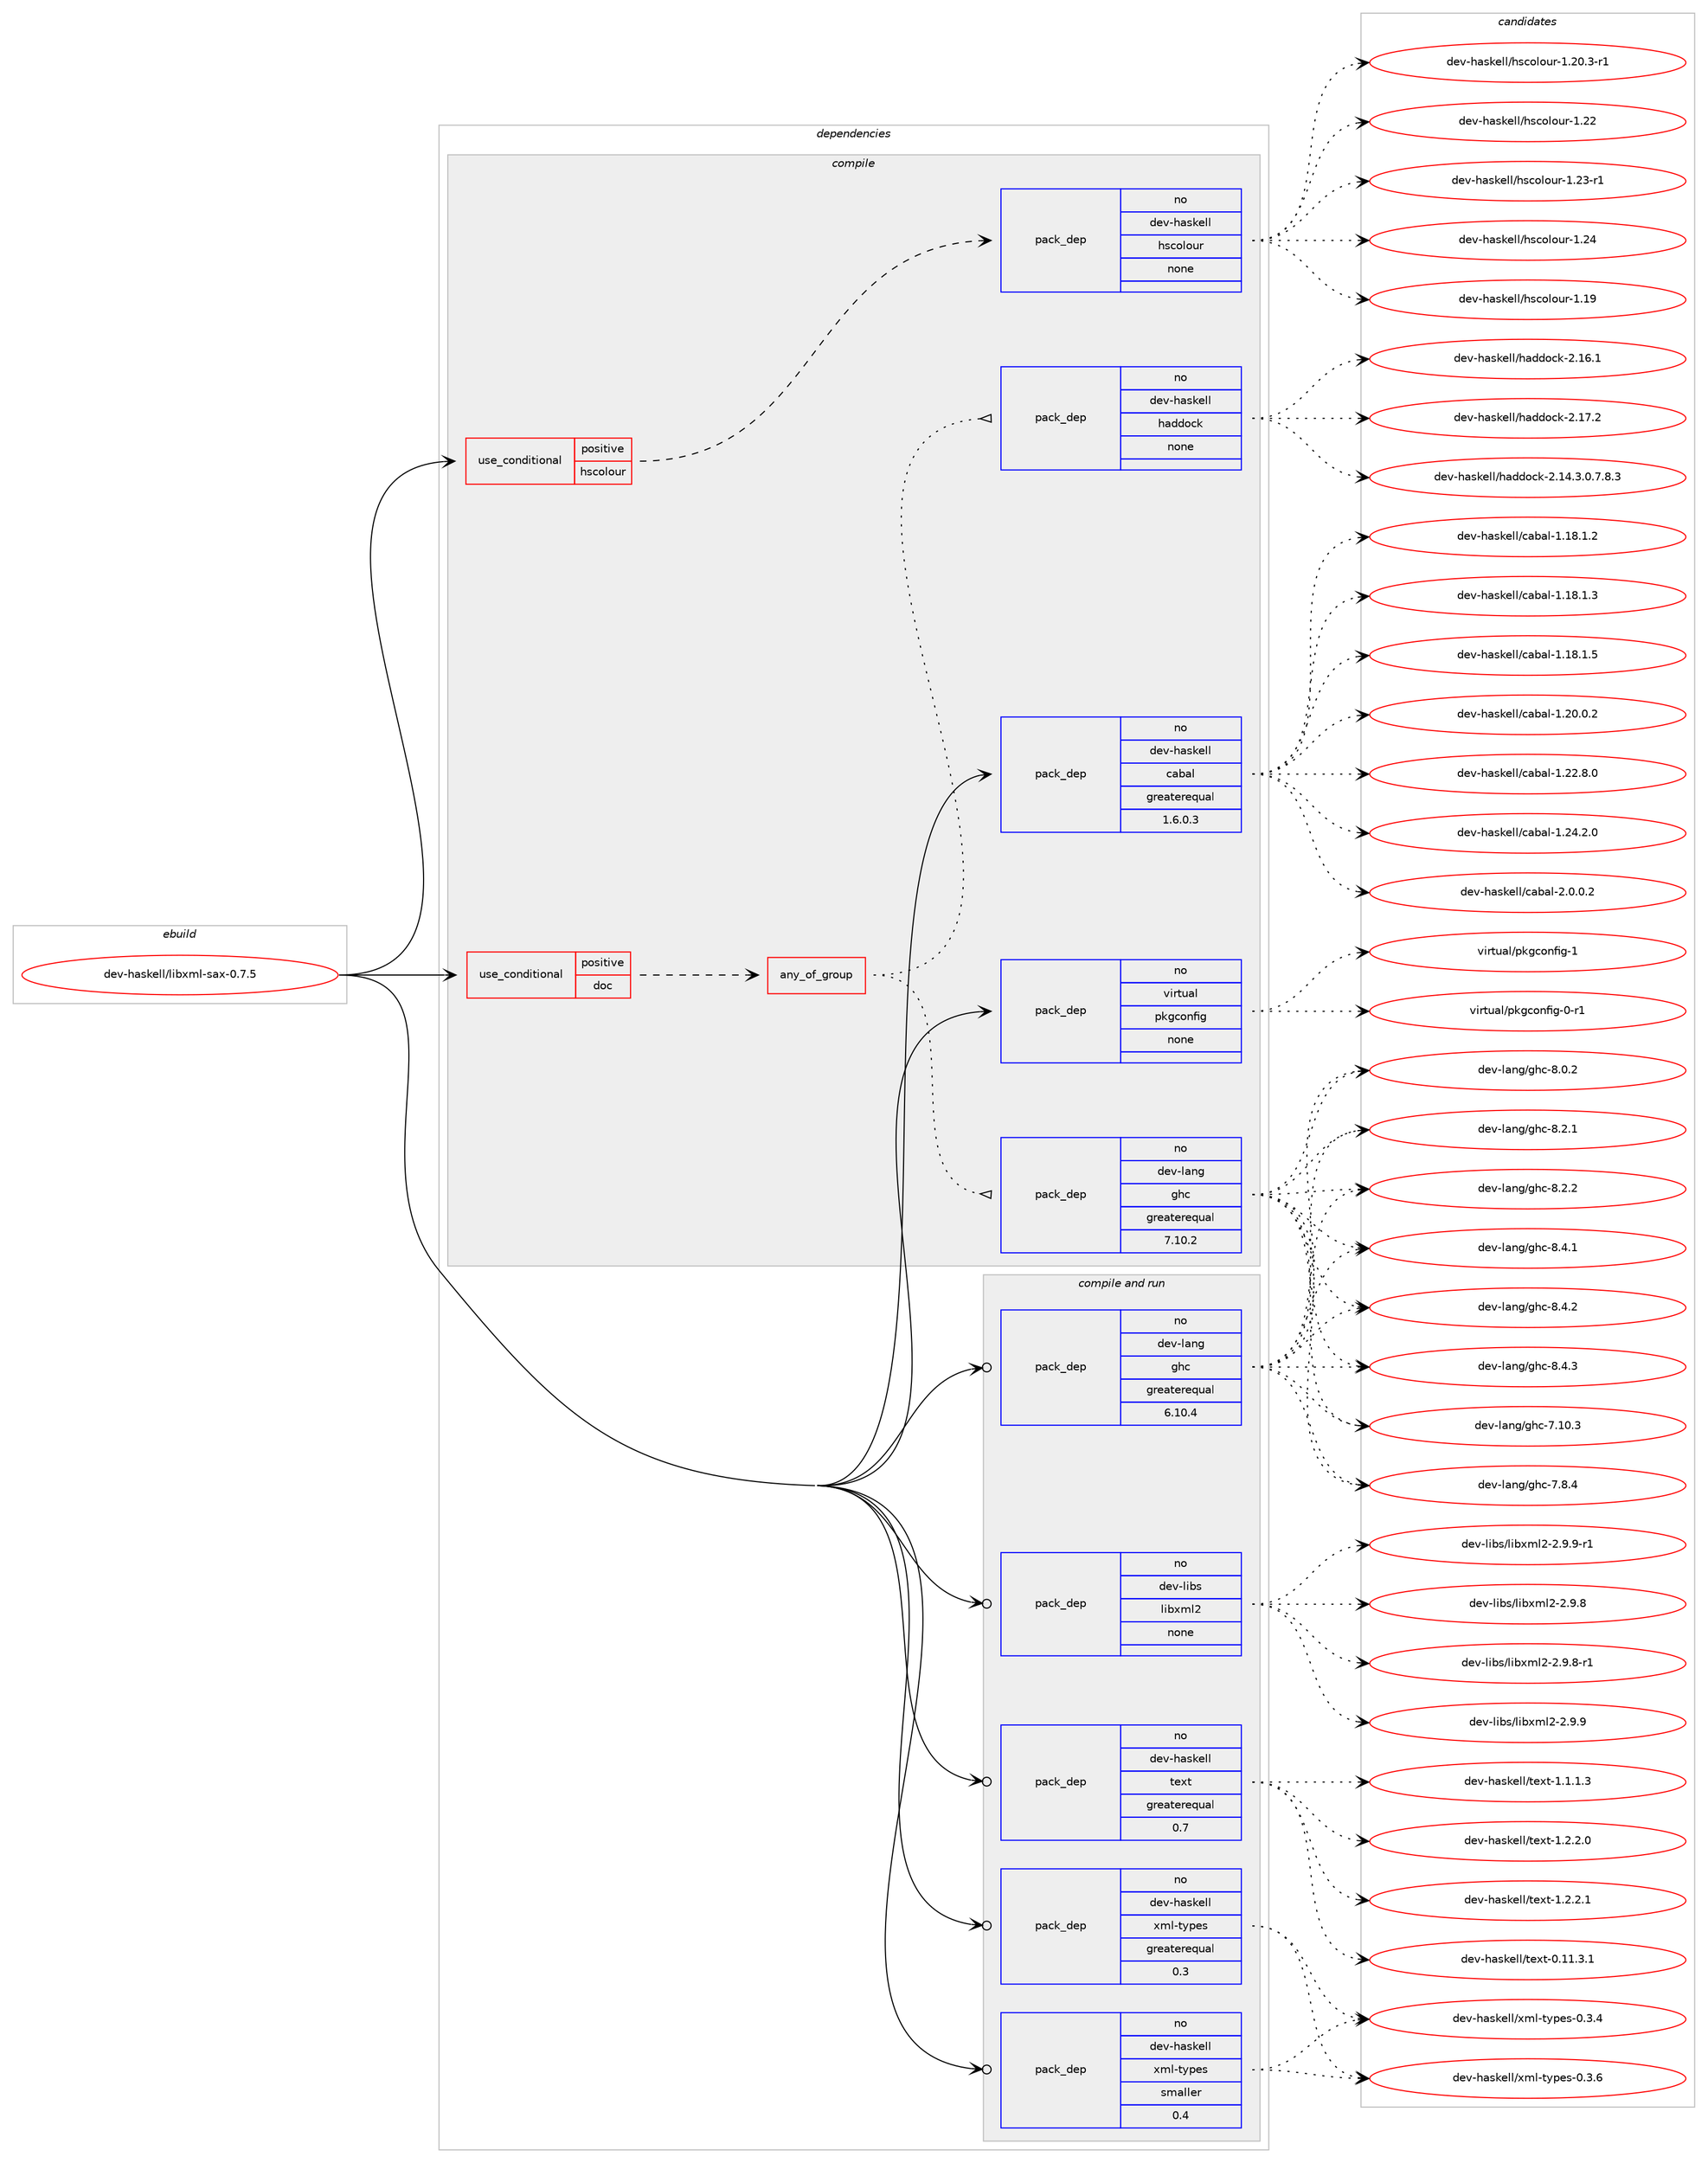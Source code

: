 digraph prolog {

# *************
# Graph options
# *************

newrank=true;
concentrate=true;
compound=true;
graph [rankdir=LR,fontname=Helvetica,fontsize=10,ranksep=1.5];#, ranksep=2.5, nodesep=0.2];
edge  [arrowhead=vee];
node  [fontname=Helvetica,fontsize=10];

# **********
# The ebuild
# **********

subgraph cluster_leftcol {
color=gray;
rank=same;
label=<<i>ebuild</i>>;
id [label="dev-haskell/libxml-sax-0.7.5", color=red, width=4, href="../dev-haskell/libxml-sax-0.7.5.svg"];
}

# ****************
# The dependencies
# ****************

subgraph cluster_midcol {
color=gray;
label=<<i>dependencies</i>>;
subgraph cluster_compile {
fillcolor="#eeeeee";
style=filled;
label=<<i>compile</i>>;
subgraph cond360511 {
dependency1338375 [label=<<TABLE BORDER="0" CELLBORDER="1" CELLSPACING="0" CELLPADDING="4"><TR><TD ROWSPAN="3" CELLPADDING="10">use_conditional</TD></TR><TR><TD>positive</TD></TR><TR><TD>doc</TD></TR></TABLE>>, shape=none, color=red];
subgraph any21192 {
dependency1338376 [label=<<TABLE BORDER="0" CELLBORDER="1" CELLSPACING="0" CELLPADDING="4"><TR><TD CELLPADDING="10">any_of_group</TD></TR></TABLE>>, shape=none, color=red];subgraph pack956120 {
dependency1338377 [label=<<TABLE BORDER="0" CELLBORDER="1" CELLSPACING="0" CELLPADDING="4" WIDTH="220"><TR><TD ROWSPAN="6" CELLPADDING="30">pack_dep</TD></TR><TR><TD WIDTH="110">no</TD></TR><TR><TD>dev-haskell</TD></TR><TR><TD>haddock</TD></TR><TR><TD>none</TD></TR><TR><TD></TD></TR></TABLE>>, shape=none, color=blue];
}
dependency1338376:e -> dependency1338377:w [weight=20,style="dotted",arrowhead="oinv"];
subgraph pack956121 {
dependency1338378 [label=<<TABLE BORDER="0" CELLBORDER="1" CELLSPACING="0" CELLPADDING="4" WIDTH="220"><TR><TD ROWSPAN="6" CELLPADDING="30">pack_dep</TD></TR><TR><TD WIDTH="110">no</TD></TR><TR><TD>dev-lang</TD></TR><TR><TD>ghc</TD></TR><TR><TD>greaterequal</TD></TR><TR><TD>7.10.2</TD></TR></TABLE>>, shape=none, color=blue];
}
dependency1338376:e -> dependency1338378:w [weight=20,style="dotted",arrowhead="oinv"];
}
dependency1338375:e -> dependency1338376:w [weight=20,style="dashed",arrowhead="vee"];
}
id:e -> dependency1338375:w [weight=20,style="solid",arrowhead="vee"];
subgraph cond360512 {
dependency1338379 [label=<<TABLE BORDER="0" CELLBORDER="1" CELLSPACING="0" CELLPADDING="4"><TR><TD ROWSPAN="3" CELLPADDING="10">use_conditional</TD></TR><TR><TD>positive</TD></TR><TR><TD>hscolour</TD></TR></TABLE>>, shape=none, color=red];
subgraph pack956122 {
dependency1338380 [label=<<TABLE BORDER="0" CELLBORDER="1" CELLSPACING="0" CELLPADDING="4" WIDTH="220"><TR><TD ROWSPAN="6" CELLPADDING="30">pack_dep</TD></TR><TR><TD WIDTH="110">no</TD></TR><TR><TD>dev-haskell</TD></TR><TR><TD>hscolour</TD></TR><TR><TD>none</TD></TR><TR><TD></TD></TR></TABLE>>, shape=none, color=blue];
}
dependency1338379:e -> dependency1338380:w [weight=20,style="dashed",arrowhead="vee"];
}
id:e -> dependency1338379:w [weight=20,style="solid",arrowhead="vee"];
subgraph pack956123 {
dependency1338381 [label=<<TABLE BORDER="0" CELLBORDER="1" CELLSPACING="0" CELLPADDING="4" WIDTH="220"><TR><TD ROWSPAN="6" CELLPADDING="30">pack_dep</TD></TR><TR><TD WIDTH="110">no</TD></TR><TR><TD>dev-haskell</TD></TR><TR><TD>cabal</TD></TR><TR><TD>greaterequal</TD></TR><TR><TD>1.6.0.3</TD></TR></TABLE>>, shape=none, color=blue];
}
id:e -> dependency1338381:w [weight=20,style="solid",arrowhead="vee"];
subgraph pack956124 {
dependency1338382 [label=<<TABLE BORDER="0" CELLBORDER="1" CELLSPACING="0" CELLPADDING="4" WIDTH="220"><TR><TD ROWSPAN="6" CELLPADDING="30">pack_dep</TD></TR><TR><TD WIDTH="110">no</TD></TR><TR><TD>virtual</TD></TR><TR><TD>pkgconfig</TD></TR><TR><TD>none</TD></TR><TR><TD></TD></TR></TABLE>>, shape=none, color=blue];
}
id:e -> dependency1338382:w [weight=20,style="solid",arrowhead="vee"];
}
subgraph cluster_compileandrun {
fillcolor="#eeeeee";
style=filled;
label=<<i>compile and run</i>>;
subgraph pack956125 {
dependency1338383 [label=<<TABLE BORDER="0" CELLBORDER="1" CELLSPACING="0" CELLPADDING="4" WIDTH="220"><TR><TD ROWSPAN="6" CELLPADDING="30">pack_dep</TD></TR><TR><TD WIDTH="110">no</TD></TR><TR><TD>dev-haskell</TD></TR><TR><TD>text</TD></TR><TR><TD>greaterequal</TD></TR><TR><TD>0.7</TD></TR></TABLE>>, shape=none, color=blue];
}
id:e -> dependency1338383:w [weight=20,style="solid",arrowhead="odotvee"];
subgraph pack956126 {
dependency1338384 [label=<<TABLE BORDER="0" CELLBORDER="1" CELLSPACING="0" CELLPADDING="4" WIDTH="220"><TR><TD ROWSPAN="6" CELLPADDING="30">pack_dep</TD></TR><TR><TD WIDTH="110">no</TD></TR><TR><TD>dev-haskell</TD></TR><TR><TD>xml-types</TD></TR><TR><TD>greaterequal</TD></TR><TR><TD>0.3</TD></TR></TABLE>>, shape=none, color=blue];
}
id:e -> dependency1338384:w [weight=20,style="solid",arrowhead="odotvee"];
subgraph pack956127 {
dependency1338385 [label=<<TABLE BORDER="0" CELLBORDER="1" CELLSPACING="0" CELLPADDING="4" WIDTH="220"><TR><TD ROWSPAN="6" CELLPADDING="30">pack_dep</TD></TR><TR><TD WIDTH="110">no</TD></TR><TR><TD>dev-haskell</TD></TR><TR><TD>xml-types</TD></TR><TR><TD>smaller</TD></TR><TR><TD>0.4</TD></TR></TABLE>>, shape=none, color=blue];
}
id:e -> dependency1338385:w [weight=20,style="solid",arrowhead="odotvee"];
subgraph pack956128 {
dependency1338386 [label=<<TABLE BORDER="0" CELLBORDER="1" CELLSPACING="0" CELLPADDING="4" WIDTH="220"><TR><TD ROWSPAN="6" CELLPADDING="30">pack_dep</TD></TR><TR><TD WIDTH="110">no</TD></TR><TR><TD>dev-lang</TD></TR><TR><TD>ghc</TD></TR><TR><TD>greaterequal</TD></TR><TR><TD>6.10.4</TD></TR></TABLE>>, shape=none, color=blue];
}
id:e -> dependency1338386:w [weight=20,style="solid",arrowhead="odotvee"];
subgraph pack956129 {
dependency1338387 [label=<<TABLE BORDER="0" CELLBORDER="1" CELLSPACING="0" CELLPADDING="4" WIDTH="220"><TR><TD ROWSPAN="6" CELLPADDING="30">pack_dep</TD></TR><TR><TD WIDTH="110">no</TD></TR><TR><TD>dev-libs</TD></TR><TR><TD>libxml2</TD></TR><TR><TD>none</TD></TR><TR><TD></TD></TR></TABLE>>, shape=none, color=blue];
}
id:e -> dependency1338387:w [weight=20,style="solid",arrowhead="odotvee"];
}
subgraph cluster_run {
fillcolor="#eeeeee";
style=filled;
label=<<i>run</i>>;
}
}

# **************
# The candidates
# **************

subgraph cluster_choices {
rank=same;
color=gray;
label=<<i>candidates</i>>;

subgraph choice956120 {
color=black;
nodesep=1;
choice1001011184510497115107101108108471049710010011199107455046495246514648465546564651 [label="dev-haskell/haddock-2.14.3.0.7.8.3", color=red, width=4,href="../dev-haskell/haddock-2.14.3.0.7.8.3.svg"];
choice100101118451049711510710110810847104971001001119910745504649544649 [label="dev-haskell/haddock-2.16.1", color=red, width=4,href="../dev-haskell/haddock-2.16.1.svg"];
choice100101118451049711510710110810847104971001001119910745504649554650 [label="dev-haskell/haddock-2.17.2", color=red, width=4,href="../dev-haskell/haddock-2.17.2.svg"];
dependency1338377:e -> choice1001011184510497115107101108108471049710010011199107455046495246514648465546564651:w [style=dotted,weight="100"];
dependency1338377:e -> choice100101118451049711510710110810847104971001001119910745504649544649:w [style=dotted,weight="100"];
dependency1338377:e -> choice100101118451049711510710110810847104971001001119910745504649554650:w [style=dotted,weight="100"];
}
subgraph choice956121 {
color=black;
nodesep=1;
choice1001011184510897110103471031049945554649484651 [label="dev-lang/ghc-7.10.3", color=red, width=4,href="../dev-lang/ghc-7.10.3.svg"];
choice10010111845108971101034710310499455546564652 [label="dev-lang/ghc-7.8.4", color=red, width=4,href="../dev-lang/ghc-7.8.4.svg"];
choice10010111845108971101034710310499455646484650 [label="dev-lang/ghc-8.0.2", color=red, width=4,href="../dev-lang/ghc-8.0.2.svg"];
choice10010111845108971101034710310499455646504649 [label="dev-lang/ghc-8.2.1", color=red, width=4,href="../dev-lang/ghc-8.2.1.svg"];
choice10010111845108971101034710310499455646504650 [label="dev-lang/ghc-8.2.2", color=red, width=4,href="../dev-lang/ghc-8.2.2.svg"];
choice10010111845108971101034710310499455646524649 [label="dev-lang/ghc-8.4.1", color=red, width=4,href="../dev-lang/ghc-8.4.1.svg"];
choice10010111845108971101034710310499455646524650 [label="dev-lang/ghc-8.4.2", color=red, width=4,href="../dev-lang/ghc-8.4.2.svg"];
choice10010111845108971101034710310499455646524651 [label="dev-lang/ghc-8.4.3", color=red, width=4,href="../dev-lang/ghc-8.4.3.svg"];
dependency1338378:e -> choice1001011184510897110103471031049945554649484651:w [style=dotted,weight="100"];
dependency1338378:e -> choice10010111845108971101034710310499455546564652:w [style=dotted,weight="100"];
dependency1338378:e -> choice10010111845108971101034710310499455646484650:w [style=dotted,weight="100"];
dependency1338378:e -> choice10010111845108971101034710310499455646504649:w [style=dotted,weight="100"];
dependency1338378:e -> choice10010111845108971101034710310499455646504650:w [style=dotted,weight="100"];
dependency1338378:e -> choice10010111845108971101034710310499455646524649:w [style=dotted,weight="100"];
dependency1338378:e -> choice10010111845108971101034710310499455646524650:w [style=dotted,weight="100"];
dependency1338378:e -> choice10010111845108971101034710310499455646524651:w [style=dotted,weight="100"];
}
subgraph choice956122 {
color=black;
nodesep=1;
choice100101118451049711510710110810847104115991111081111171144549464957 [label="dev-haskell/hscolour-1.19", color=red, width=4,href="../dev-haskell/hscolour-1.19.svg"];
choice10010111845104971151071011081084710411599111108111117114454946504846514511449 [label="dev-haskell/hscolour-1.20.3-r1", color=red, width=4,href="../dev-haskell/hscolour-1.20.3-r1.svg"];
choice100101118451049711510710110810847104115991111081111171144549465050 [label="dev-haskell/hscolour-1.22", color=red, width=4,href="../dev-haskell/hscolour-1.22.svg"];
choice1001011184510497115107101108108471041159911110811111711445494650514511449 [label="dev-haskell/hscolour-1.23-r1", color=red, width=4,href="../dev-haskell/hscolour-1.23-r1.svg"];
choice100101118451049711510710110810847104115991111081111171144549465052 [label="dev-haskell/hscolour-1.24", color=red, width=4,href="../dev-haskell/hscolour-1.24.svg"];
dependency1338380:e -> choice100101118451049711510710110810847104115991111081111171144549464957:w [style=dotted,weight="100"];
dependency1338380:e -> choice10010111845104971151071011081084710411599111108111117114454946504846514511449:w [style=dotted,weight="100"];
dependency1338380:e -> choice100101118451049711510710110810847104115991111081111171144549465050:w [style=dotted,weight="100"];
dependency1338380:e -> choice1001011184510497115107101108108471041159911110811111711445494650514511449:w [style=dotted,weight="100"];
dependency1338380:e -> choice100101118451049711510710110810847104115991111081111171144549465052:w [style=dotted,weight="100"];
}
subgraph choice956123 {
color=black;
nodesep=1;
choice10010111845104971151071011081084799979897108454946495646494650 [label="dev-haskell/cabal-1.18.1.2", color=red, width=4,href="../dev-haskell/cabal-1.18.1.2.svg"];
choice10010111845104971151071011081084799979897108454946495646494651 [label="dev-haskell/cabal-1.18.1.3", color=red, width=4,href="../dev-haskell/cabal-1.18.1.3.svg"];
choice10010111845104971151071011081084799979897108454946495646494653 [label="dev-haskell/cabal-1.18.1.5", color=red, width=4,href="../dev-haskell/cabal-1.18.1.5.svg"];
choice10010111845104971151071011081084799979897108454946504846484650 [label="dev-haskell/cabal-1.20.0.2", color=red, width=4,href="../dev-haskell/cabal-1.20.0.2.svg"];
choice10010111845104971151071011081084799979897108454946505046564648 [label="dev-haskell/cabal-1.22.8.0", color=red, width=4,href="../dev-haskell/cabal-1.22.8.0.svg"];
choice10010111845104971151071011081084799979897108454946505246504648 [label="dev-haskell/cabal-1.24.2.0", color=red, width=4,href="../dev-haskell/cabal-1.24.2.0.svg"];
choice100101118451049711510710110810847999798971084550464846484650 [label="dev-haskell/cabal-2.0.0.2", color=red, width=4,href="../dev-haskell/cabal-2.0.0.2.svg"];
dependency1338381:e -> choice10010111845104971151071011081084799979897108454946495646494650:w [style=dotted,weight="100"];
dependency1338381:e -> choice10010111845104971151071011081084799979897108454946495646494651:w [style=dotted,weight="100"];
dependency1338381:e -> choice10010111845104971151071011081084799979897108454946495646494653:w [style=dotted,weight="100"];
dependency1338381:e -> choice10010111845104971151071011081084799979897108454946504846484650:w [style=dotted,weight="100"];
dependency1338381:e -> choice10010111845104971151071011081084799979897108454946505046564648:w [style=dotted,weight="100"];
dependency1338381:e -> choice10010111845104971151071011081084799979897108454946505246504648:w [style=dotted,weight="100"];
dependency1338381:e -> choice100101118451049711510710110810847999798971084550464846484650:w [style=dotted,weight="100"];
}
subgraph choice956124 {
color=black;
nodesep=1;
choice11810511411611797108471121071039911111010210510345484511449 [label="virtual/pkgconfig-0-r1", color=red, width=4,href="../virtual/pkgconfig-0-r1.svg"];
choice1181051141161179710847112107103991111101021051034549 [label="virtual/pkgconfig-1", color=red, width=4,href="../virtual/pkgconfig-1.svg"];
dependency1338382:e -> choice11810511411611797108471121071039911111010210510345484511449:w [style=dotted,weight="100"];
dependency1338382:e -> choice1181051141161179710847112107103991111101021051034549:w [style=dotted,weight="100"];
}
subgraph choice956125 {
color=black;
nodesep=1;
choice100101118451049711510710110810847116101120116454846494946514649 [label="dev-haskell/text-0.11.3.1", color=red, width=4,href="../dev-haskell/text-0.11.3.1.svg"];
choice1001011184510497115107101108108471161011201164549464946494651 [label="dev-haskell/text-1.1.1.3", color=red, width=4,href="../dev-haskell/text-1.1.1.3.svg"];
choice1001011184510497115107101108108471161011201164549465046504648 [label="dev-haskell/text-1.2.2.0", color=red, width=4,href="../dev-haskell/text-1.2.2.0.svg"];
choice1001011184510497115107101108108471161011201164549465046504649 [label="dev-haskell/text-1.2.2.1", color=red, width=4,href="../dev-haskell/text-1.2.2.1.svg"];
dependency1338383:e -> choice100101118451049711510710110810847116101120116454846494946514649:w [style=dotted,weight="100"];
dependency1338383:e -> choice1001011184510497115107101108108471161011201164549464946494651:w [style=dotted,weight="100"];
dependency1338383:e -> choice1001011184510497115107101108108471161011201164549465046504648:w [style=dotted,weight="100"];
dependency1338383:e -> choice1001011184510497115107101108108471161011201164549465046504649:w [style=dotted,weight="100"];
}
subgraph choice956126 {
color=black;
nodesep=1;
choice10010111845104971151071011081084712010910845116121112101115454846514652 [label="dev-haskell/xml-types-0.3.4", color=red, width=4,href="../dev-haskell/xml-types-0.3.4.svg"];
choice10010111845104971151071011081084712010910845116121112101115454846514654 [label="dev-haskell/xml-types-0.3.6", color=red, width=4,href="../dev-haskell/xml-types-0.3.6.svg"];
dependency1338384:e -> choice10010111845104971151071011081084712010910845116121112101115454846514652:w [style=dotted,weight="100"];
dependency1338384:e -> choice10010111845104971151071011081084712010910845116121112101115454846514654:w [style=dotted,weight="100"];
}
subgraph choice956127 {
color=black;
nodesep=1;
choice10010111845104971151071011081084712010910845116121112101115454846514652 [label="dev-haskell/xml-types-0.3.4", color=red, width=4,href="../dev-haskell/xml-types-0.3.4.svg"];
choice10010111845104971151071011081084712010910845116121112101115454846514654 [label="dev-haskell/xml-types-0.3.6", color=red, width=4,href="../dev-haskell/xml-types-0.3.6.svg"];
dependency1338385:e -> choice10010111845104971151071011081084712010910845116121112101115454846514652:w [style=dotted,weight="100"];
dependency1338385:e -> choice10010111845104971151071011081084712010910845116121112101115454846514654:w [style=dotted,weight="100"];
}
subgraph choice956128 {
color=black;
nodesep=1;
choice1001011184510897110103471031049945554649484651 [label="dev-lang/ghc-7.10.3", color=red, width=4,href="../dev-lang/ghc-7.10.3.svg"];
choice10010111845108971101034710310499455546564652 [label="dev-lang/ghc-7.8.4", color=red, width=4,href="../dev-lang/ghc-7.8.4.svg"];
choice10010111845108971101034710310499455646484650 [label="dev-lang/ghc-8.0.2", color=red, width=4,href="../dev-lang/ghc-8.0.2.svg"];
choice10010111845108971101034710310499455646504649 [label="dev-lang/ghc-8.2.1", color=red, width=4,href="../dev-lang/ghc-8.2.1.svg"];
choice10010111845108971101034710310499455646504650 [label="dev-lang/ghc-8.2.2", color=red, width=4,href="../dev-lang/ghc-8.2.2.svg"];
choice10010111845108971101034710310499455646524649 [label="dev-lang/ghc-8.4.1", color=red, width=4,href="../dev-lang/ghc-8.4.1.svg"];
choice10010111845108971101034710310499455646524650 [label="dev-lang/ghc-8.4.2", color=red, width=4,href="../dev-lang/ghc-8.4.2.svg"];
choice10010111845108971101034710310499455646524651 [label="dev-lang/ghc-8.4.3", color=red, width=4,href="../dev-lang/ghc-8.4.3.svg"];
dependency1338386:e -> choice1001011184510897110103471031049945554649484651:w [style=dotted,weight="100"];
dependency1338386:e -> choice10010111845108971101034710310499455546564652:w [style=dotted,weight="100"];
dependency1338386:e -> choice10010111845108971101034710310499455646484650:w [style=dotted,weight="100"];
dependency1338386:e -> choice10010111845108971101034710310499455646504649:w [style=dotted,weight="100"];
dependency1338386:e -> choice10010111845108971101034710310499455646504650:w [style=dotted,weight="100"];
dependency1338386:e -> choice10010111845108971101034710310499455646524649:w [style=dotted,weight="100"];
dependency1338386:e -> choice10010111845108971101034710310499455646524650:w [style=dotted,weight="100"];
dependency1338386:e -> choice10010111845108971101034710310499455646524651:w [style=dotted,weight="100"];
}
subgraph choice956129 {
color=black;
nodesep=1;
choice1001011184510810598115471081059812010910850455046574656 [label="dev-libs/libxml2-2.9.8", color=red, width=4,href="../dev-libs/libxml2-2.9.8.svg"];
choice10010111845108105981154710810598120109108504550465746564511449 [label="dev-libs/libxml2-2.9.8-r1", color=red, width=4,href="../dev-libs/libxml2-2.9.8-r1.svg"];
choice1001011184510810598115471081059812010910850455046574657 [label="dev-libs/libxml2-2.9.9", color=red, width=4,href="../dev-libs/libxml2-2.9.9.svg"];
choice10010111845108105981154710810598120109108504550465746574511449 [label="dev-libs/libxml2-2.9.9-r1", color=red, width=4,href="../dev-libs/libxml2-2.9.9-r1.svg"];
dependency1338387:e -> choice1001011184510810598115471081059812010910850455046574656:w [style=dotted,weight="100"];
dependency1338387:e -> choice10010111845108105981154710810598120109108504550465746564511449:w [style=dotted,weight="100"];
dependency1338387:e -> choice1001011184510810598115471081059812010910850455046574657:w [style=dotted,weight="100"];
dependency1338387:e -> choice10010111845108105981154710810598120109108504550465746574511449:w [style=dotted,weight="100"];
}
}

}
